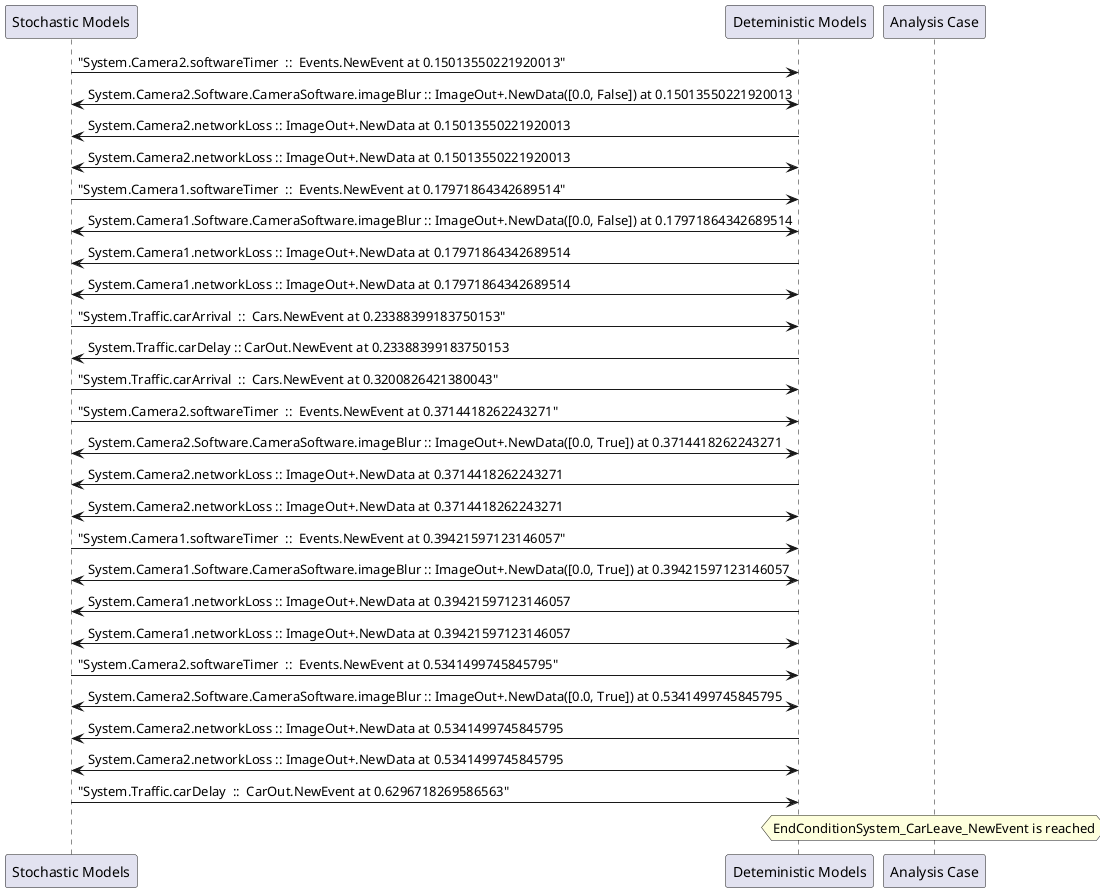 
	@startuml
	participant "Stochastic Models" as stochmodel
	participant "Deteministic Models" as detmodel
	participant "Analysis Case" as analysis
	{30389_stop} stochmodel -> detmodel : "System.Camera2.softwareTimer  ::  Events.NewEvent at 0.15013550221920013"
detmodel <-> stochmodel : System.Camera2.Software.CameraSoftware.imageBlur :: ImageOut+.NewData([0.0, False]) at 0.15013550221920013
detmodel -> stochmodel : System.Camera2.networkLoss :: ImageOut+.NewData at 0.15013550221920013
detmodel <-> stochmodel : System.Camera2.networkLoss :: ImageOut+.NewData at 0.15013550221920013
{30373_stop} stochmodel -> detmodel : "System.Camera1.softwareTimer  ::  Events.NewEvent at 0.17971864342689514"
detmodel <-> stochmodel : System.Camera1.Software.CameraSoftware.imageBlur :: ImageOut+.NewData([0.0, False]) at 0.17971864342689514
detmodel -> stochmodel : System.Camera1.networkLoss :: ImageOut+.NewData at 0.17971864342689514
detmodel <-> stochmodel : System.Camera1.networkLoss :: ImageOut+.NewData at 0.17971864342689514
{30405_stop} stochmodel -> detmodel : "System.Traffic.carArrival  ::  Cars.NewEvent at 0.23388399183750153"
{30414_start} detmodel -> stochmodel : System.Traffic.carDelay :: CarOut.NewEvent at 0.23388399183750153
{30406_stop} stochmodel -> detmodel : "System.Traffic.carArrival  ::  Cars.NewEvent at 0.3200826421380043"
{30390_stop} stochmodel -> detmodel : "System.Camera2.softwareTimer  ::  Events.NewEvent at 0.3714418262243271"
detmodel <-> stochmodel : System.Camera2.Software.CameraSoftware.imageBlur :: ImageOut+.NewData([0.0, True]) at 0.3714418262243271
detmodel -> stochmodel : System.Camera2.networkLoss :: ImageOut+.NewData at 0.3714418262243271
detmodel <-> stochmodel : System.Camera2.networkLoss :: ImageOut+.NewData at 0.3714418262243271
{30374_stop} stochmodel -> detmodel : "System.Camera1.softwareTimer  ::  Events.NewEvent at 0.39421597123146057"
detmodel <-> stochmodel : System.Camera1.Software.CameraSoftware.imageBlur :: ImageOut+.NewData([0.0, True]) at 0.39421597123146057
detmodel -> stochmodel : System.Camera1.networkLoss :: ImageOut+.NewData at 0.39421597123146057
detmodel <-> stochmodel : System.Camera1.networkLoss :: ImageOut+.NewData at 0.39421597123146057
{30391_stop} stochmodel -> detmodel : "System.Camera2.softwareTimer  ::  Events.NewEvent at 0.5341499745845795"
detmodel <-> stochmodel : System.Camera2.Software.CameraSoftware.imageBlur :: ImageOut+.NewData([0.0, True]) at 0.5341499745845795
detmodel -> stochmodel : System.Camera2.networkLoss :: ImageOut+.NewData at 0.5341499745845795
detmodel <-> stochmodel : System.Camera2.networkLoss :: ImageOut+.NewData at 0.5341499745845795
{30414_stop} stochmodel -> detmodel : "System.Traffic.carDelay  ::  CarOut.NewEvent at 0.6296718269586563"
{30414_start} <-> {30414_stop} : delay
hnote over analysis 
EndConditionSystem_CarLeave_NewEvent is reached
endnote
@enduml